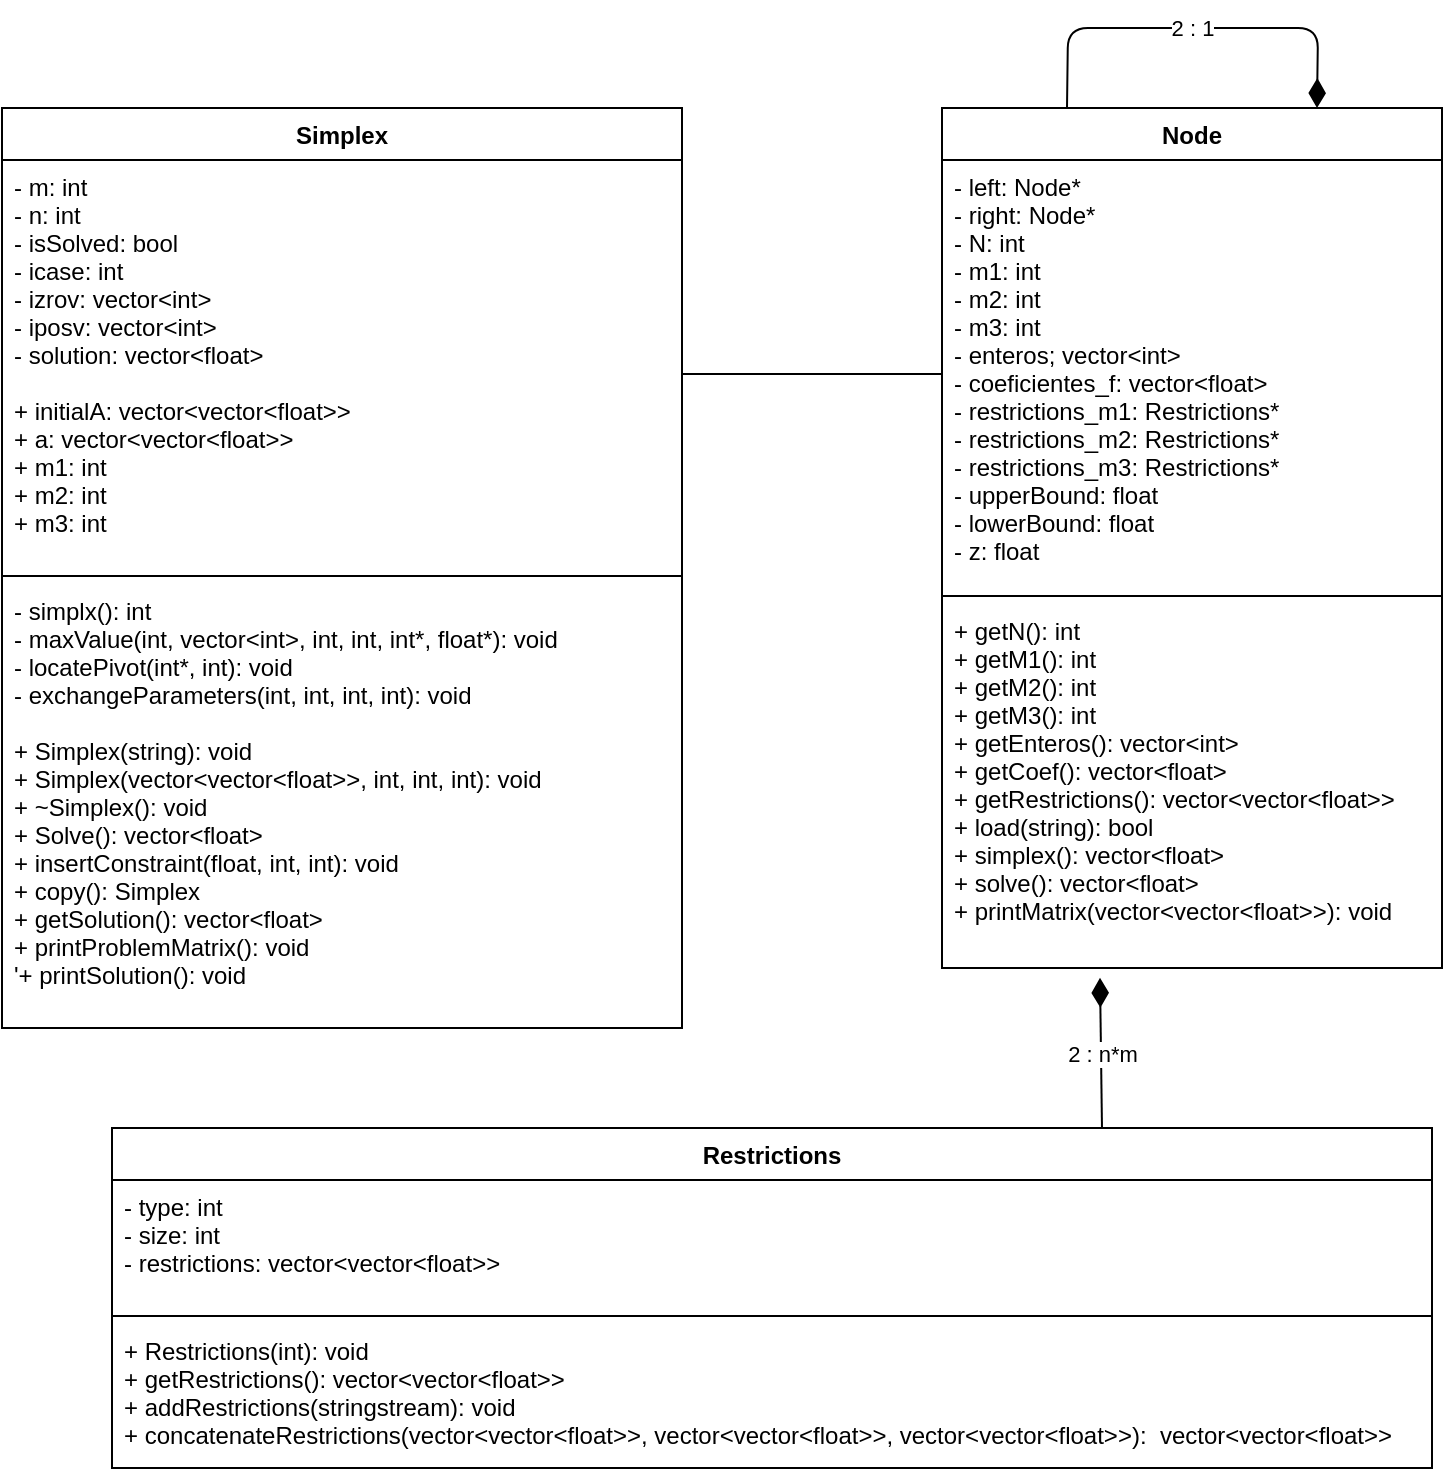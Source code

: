 <mxfile>
    <diagram id="OxQSsSUBdV_TnaUaBOoG" name="Page-1">
        <mxGraphModel dx="753" dy="244" grid="1" gridSize="10" guides="1" tooltips="1" connect="1" arrows="1" fold="1" page="1" pageScale="1" pageWidth="850" pageHeight="1100" math="0" shadow="0">
            <root>
                <mxCell id="0"/>
                <mxCell id="1" parent="0"/>
                <mxCell id="6" value="Restrictions" style="swimlane;fontStyle=1;align=center;verticalAlign=top;childLayout=stackLayout;horizontal=1;startSize=26;horizontalStack=0;resizeParent=1;resizeParentMax=0;resizeLast=0;collapsible=1;marginBottom=0;" parent="1" vertex="1">
                    <mxGeometry x="95" y="590" width="660" height="170" as="geometry"/>
                </mxCell>
                <mxCell id="7" value="- type: int&#10;- size: int&#10;- restrictions: vector&lt;vector&lt;float&gt;&gt; " style="text;strokeColor=none;fillColor=none;align=left;verticalAlign=top;spacingLeft=4;spacingRight=4;overflow=hidden;rotatable=0;points=[[0,0.5],[1,0.5]];portConstraint=eastwest;" parent="6" vertex="1">
                    <mxGeometry y="26" width="660" height="64" as="geometry"/>
                </mxCell>
                <mxCell id="8" value="" style="line;strokeWidth=1;fillColor=none;align=left;verticalAlign=middle;spacingTop=-1;spacingLeft=3;spacingRight=3;rotatable=0;labelPosition=right;points=[];portConstraint=eastwest;strokeColor=inherit;" parent="6" vertex="1">
                    <mxGeometry y="90" width="660" height="8" as="geometry"/>
                </mxCell>
                <mxCell id="9" value="+ Restrictions(int): void&#10;+ getRestrictions(): vector&lt;vector&lt;float&gt;&gt;&#10;+ addRestrictions(stringstream): void&#10;+ concatenateRestrictions(vector&lt;vector&lt;float&gt;&gt;, vector&lt;vector&lt;float&gt;&gt;, vector&lt;vector&lt;float&gt;&gt;):  vector&lt;vector&lt;float&gt;&gt;" style="text;strokeColor=none;fillColor=none;align=left;verticalAlign=top;spacingLeft=4;spacingRight=4;overflow=hidden;rotatable=0;points=[[0,0.5],[1,0.5]];portConstraint=eastwest;" parent="6" vertex="1">
                    <mxGeometry y="98" width="660" height="72" as="geometry"/>
                </mxCell>
                <mxCell id="21" style="edgeStyle=none;html=1;entryX=0;entryY=0.5;entryDx=0;entryDy=0;endArrow=none;endFill=0;" parent="1" target="15" edge="1">
                    <mxGeometry relative="1" as="geometry">
                        <mxPoint x="380" y="213" as="sourcePoint"/>
                    </mxGeometry>
                </mxCell>
                <mxCell id="10" value="Simplex" style="swimlane;fontStyle=1;align=center;verticalAlign=top;childLayout=stackLayout;horizontal=1;startSize=26;horizontalStack=0;resizeParent=1;resizeParentMax=0;resizeLast=0;collapsible=1;marginBottom=0;" parent="1" vertex="1">
                    <mxGeometry x="40" y="80" width="340" height="460" as="geometry"/>
                </mxCell>
                <mxCell id="11" value="- m: int&#10;- n: int&#10;- isSolved: bool&#10;- icase: int&#10;- izrov: vector&lt;int&gt;&#10;- iposv: vector&lt;int&gt;&#10;- solution: vector&lt;float&gt;&#10;&#10;+ initialA: vector&lt;vector&lt;float&gt;&gt;&#10;+ a: vector&lt;vector&lt;float&gt;&gt;&#10;+ m1: int&#10;+ m2: int&#10;+ m3: int" style="text;strokeColor=none;fillColor=none;align=left;verticalAlign=top;spacingLeft=4;spacingRight=4;overflow=hidden;rotatable=0;points=[[0,0.5],[1,0.5]];portConstraint=eastwest;" parent="10" vertex="1">
                    <mxGeometry y="26" width="340" height="204" as="geometry"/>
                </mxCell>
                <mxCell id="12" value="" style="line;strokeWidth=1;fillColor=none;align=left;verticalAlign=middle;spacingTop=-1;spacingLeft=3;spacingRight=3;rotatable=0;labelPosition=right;points=[];portConstraint=eastwest;strokeColor=inherit;" parent="10" vertex="1">
                    <mxGeometry y="230" width="340" height="8" as="geometry"/>
                </mxCell>
                <mxCell id="13" value="- simplx(): int&#10;- maxValue(int, vector&lt;int&gt;, int, int, int*, float*): void&#10;- locatePivot(int*, int): void&#10;- exchangeParameters(int, int, int, int): void&#10;&#10;+ Simplex(string): void&#10;+ Simplex(vector&lt;vector&lt;float&gt;&gt;, int, int, int): void&#10;+ ~Simplex(): void&#10;+ Solve(): vector&lt;float&gt;&#10;+ insertConstraint(float, int, int): void&#10;+ copy(): Simplex&#10;+ getSolution(): vector&lt;float&gt;&#10;+ printProblemMatrix(): void&#10;'+ printSolution(): void" style="text;strokeColor=none;fillColor=none;align=left;verticalAlign=top;spacingLeft=4;spacingRight=4;overflow=hidden;rotatable=0;points=[[0,0.5],[1,0.5]];portConstraint=eastwest;" parent="10" vertex="1">
                    <mxGeometry y="238" width="340" height="222" as="geometry"/>
                </mxCell>
                <mxCell id="22" value="2 : 1&lt;br&gt;" style="edgeStyle=none;html=1;exitX=0.25;exitY=0;exitDx=0;exitDy=0;endArrow=diamondThin;endFill=1;entryX=0.75;entryY=0;entryDx=0;entryDy=0;startArrow=none;startFill=0;endSize=12;" parent="1" source="14" target="14" edge="1">
                    <mxGeometry relative="1" as="geometry">
                        <mxPoint x="630" y="40" as="targetPoint"/>
                        <Array as="points">
                            <mxPoint x="573" y="40"/>
                            <mxPoint x="698" y="40"/>
                        </Array>
                    </mxGeometry>
                </mxCell>
                <mxCell id="14" value="Node" style="swimlane;fontStyle=1;align=center;verticalAlign=top;childLayout=stackLayout;horizontal=1;startSize=26;horizontalStack=0;resizeParent=1;resizeParentMax=0;resizeLast=0;collapsible=1;marginBottom=0;" parent="1" vertex="1">
                    <mxGeometry x="510" y="80" width="250" height="430" as="geometry"/>
                </mxCell>
                <mxCell id="15" value="- left: Node*&#10;- right: Node*&#10;- N: int&#10;- m1: int&#10;- m2: int&#10;- m3: int&#10;- enteros; vector&lt;int&gt;&#10;- coeficientes_f: vector&lt;float&gt;&#10;- restrictions_m1: Restrictions*&#10;- restrictions_m2: Restrictions*&#10;- restrictions_m3: Restrictions*&#10;- upperBound: float&#10;- lowerBound: float&#10;- z: float" style="text;strokeColor=none;fillColor=none;align=left;verticalAlign=top;spacingLeft=4;spacingRight=4;overflow=hidden;rotatable=0;points=[[0,0.5],[1,0.5]];portConstraint=eastwest;" parent="14" vertex="1">
                    <mxGeometry y="26" width="250" height="214" as="geometry"/>
                </mxCell>
                <mxCell id="16" value="" style="line;strokeWidth=1;fillColor=none;align=left;verticalAlign=middle;spacingTop=-1;spacingLeft=3;spacingRight=3;rotatable=0;labelPosition=right;points=[];portConstraint=eastwest;strokeColor=inherit;" parent="14" vertex="1">
                    <mxGeometry y="240" width="250" height="8" as="geometry"/>
                </mxCell>
                <mxCell id="17" value="+ getN(): int&#10;+ getM1(): int&#10;+ getM2(): int&#10;+ getM3(): int&#10;+ getEnteros(): vector&lt;int&gt;&#10;+ getCoef(): vector&lt;float&gt;&#10;+ getRestrictions(): vector&lt;vector&lt;float&gt;&gt;&#10;+ load(string): bool&#10;+ simplex(): vector&lt;float&gt;&#10;+ solve(): vector&lt;float&gt;&#10;+ printMatrix(vector&lt;vector&lt;float&gt;&gt;): void" style="text;strokeColor=none;fillColor=none;align=left;verticalAlign=top;spacingLeft=4;spacingRight=4;overflow=hidden;rotatable=0;points=[[0,0.5],[1,0.5]];portConstraint=eastwest;" parent="14" vertex="1">
                    <mxGeometry y="248" width="250" height="182" as="geometry"/>
                </mxCell>
                <mxCell id="24" value="2 : n*m&lt;br&gt;" style="edgeStyle=none;html=1;exitX=0.75;exitY=0;exitDx=0;exitDy=0;endArrow=diamondThin;endFill=1;entryX=0.316;entryY=1.027;entryDx=0;entryDy=0;startArrow=none;startFill=0;endSize=12;entryPerimeter=0;" parent="1" source="6" target="17" edge="1">
                    <mxGeometry relative="1" as="geometry">
                        <mxPoint x="1011" y="119" as="targetPoint"/>
                        <mxPoint x="1131" y="119" as="sourcePoint"/>
                        <Array as="points"/>
                    </mxGeometry>
                </mxCell>
            </root>
        </mxGraphModel>
    </diagram>
</mxfile>